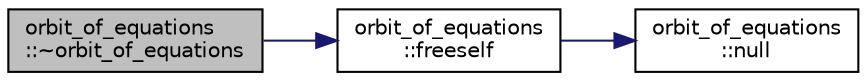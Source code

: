 digraph "orbit_of_equations::~orbit_of_equations"
{
  edge [fontname="Helvetica",fontsize="10",labelfontname="Helvetica",labelfontsize="10"];
  node [fontname="Helvetica",fontsize="10",shape=record];
  rankdir="LR";
  Node3 [label="orbit_of_equations\l::~orbit_of_equations",height=0.2,width=0.4,color="black", fillcolor="grey75", style="filled", fontcolor="black"];
  Node3 -> Node4 [color="midnightblue",fontsize="10",style="solid",fontname="Helvetica"];
  Node4 [label="orbit_of_equations\l::freeself",height=0.2,width=0.4,color="black", fillcolor="white", style="filled",URL="$dd/d23/classorbit__of__equations.html#ad92136f469282fe2c3579f3fb7dc6f56"];
  Node4 -> Node5 [color="midnightblue",fontsize="10",style="solid",fontname="Helvetica"];
  Node5 [label="orbit_of_equations\l::null",height=0.2,width=0.4,color="black", fillcolor="white", style="filled",URL="$dd/d23/classorbit__of__equations.html#a4f1535b0ef58ca24bc8b08c526f127b8"];
}

